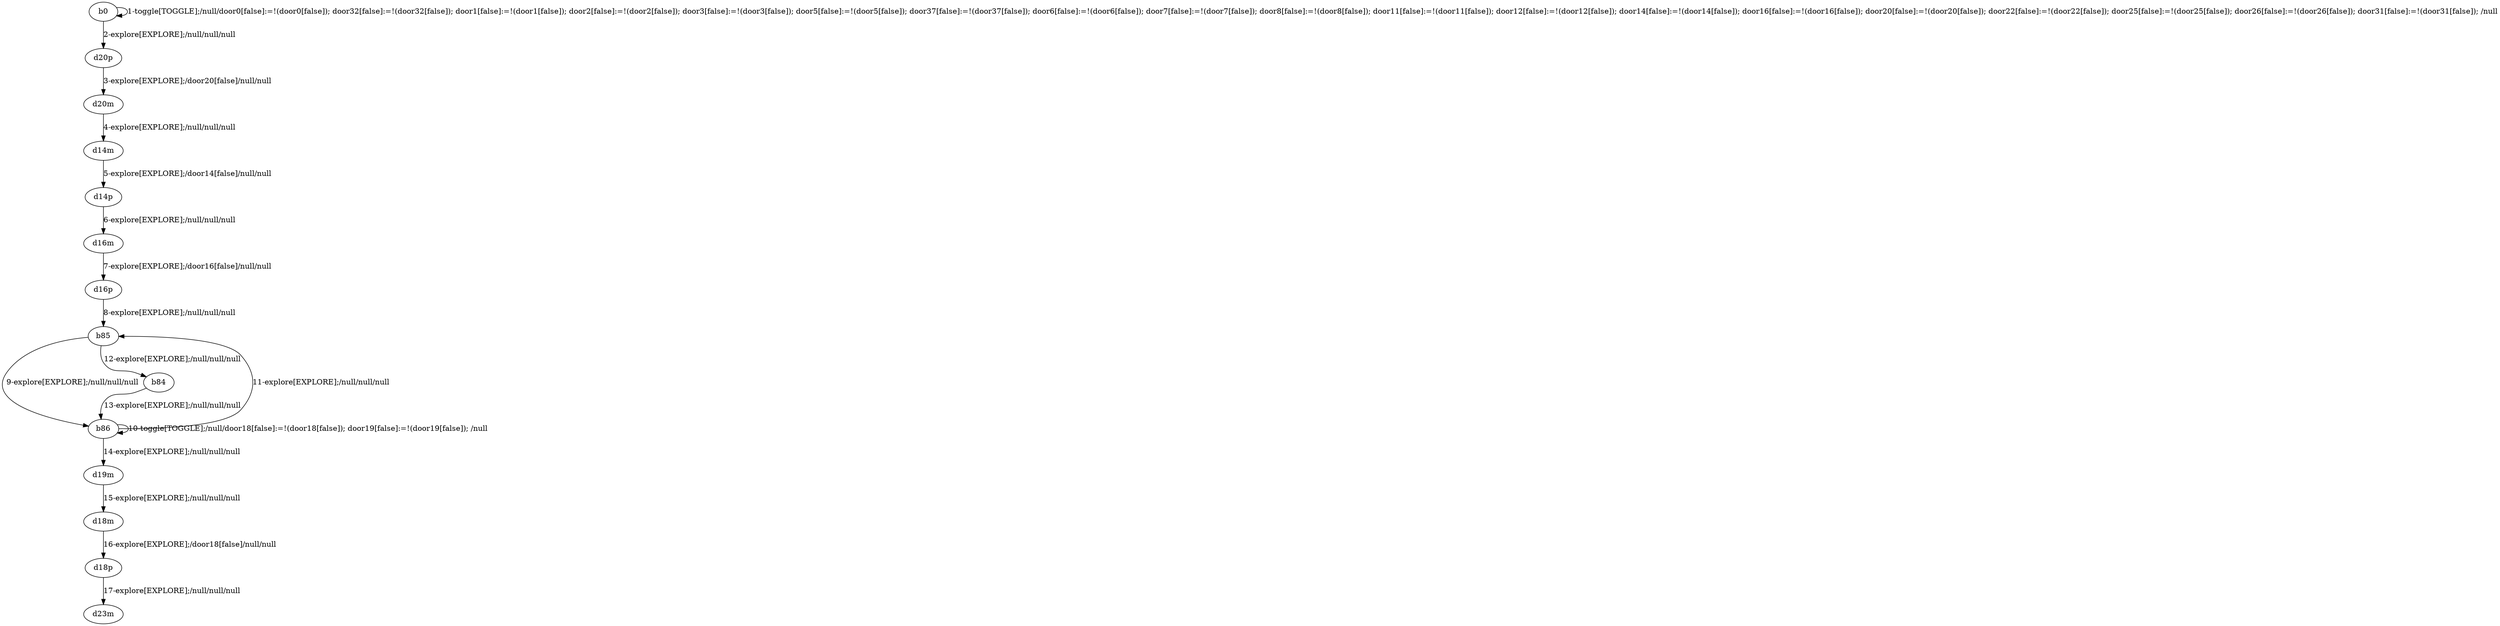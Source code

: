 # Total number of goals covered by this test: 4
# b86 --> b85
# d18p --> d23m
# b84 --> b86
# b85 --> b84

digraph g {
"b0" -> "b0" [label = "1-toggle[TOGGLE];/null/door0[false]:=!(door0[false]); door32[false]:=!(door32[false]); door1[false]:=!(door1[false]); door2[false]:=!(door2[false]); door3[false]:=!(door3[false]); door5[false]:=!(door5[false]); door37[false]:=!(door37[false]); door6[false]:=!(door6[false]); door7[false]:=!(door7[false]); door8[false]:=!(door8[false]); door11[false]:=!(door11[false]); door12[false]:=!(door12[false]); door14[false]:=!(door14[false]); door16[false]:=!(door16[false]); door20[false]:=!(door20[false]); door22[false]:=!(door22[false]); door25[false]:=!(door25[false]); door26[false]:=!(door26[false]); door31[false]:=!(door31[false]); /null"];
"b0" -> "d20p" [label = "2-explore[EXPLORE];/null/null/null"];
"d20p" -> "d20m" [label = "3-explore[EXPLORE];/door20[false]/null/null"];
"d20m" -> "d14m" [label = "4-explore[EXPLORE];/null/null/null"];
"d14m" -> "d14p" [label = "5-explore[EXPLORE];/door14[false]/null/null"];
"d14p" -> "d16m" [label = "6-explore[EXPLORE];/null/null/null"];
"d16m" -> "d16p" [label = "7-explore[EXPLORE];/door16[false]/null/null"];
"d16p" -> "b85" [label = "8-explore[EXPLORE];/null/null/null"];
"b85" -> "b86" [label = "9-explore[EXPLORE];/null/null/null"];
"b86" -> "b86" [label = "10-toggle[TOGGLE];/null/door18[false]:=!(door18[false]); door19[false]:=!(door19[false]); /null"];
"b86" -> "b85" [label = "11-explore[EXPLORE];/null/null/null"];
"b85" -> "b84" [label = "12-explore[EXPLORE];/null/null/null"];
"b84" -> "b86" [label = "13-explore[EXPLORE];/null/null/null"];
"b86" -> "d19m" [label = "14-explore[EXPLORE];/null/null/null"];
"d19m" -> "d18m" [label = "15-explore[EXPLORE];/null/null/null"];
"d18m" -> "d18p" [label = "16-explore[EXPLORE];/door18[false]/null/null"];
"d18p" -> "d23m" [label = "17-explore[EXPLORE];/null/null/null"];
}